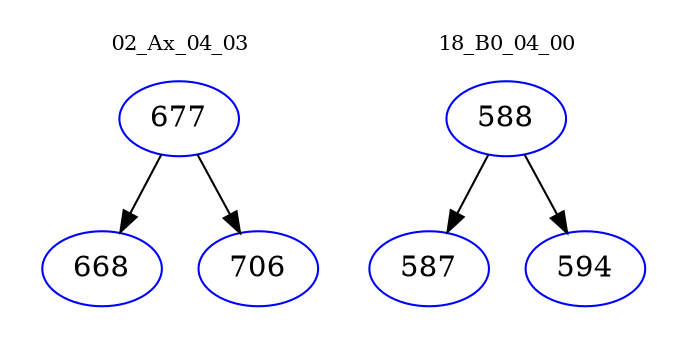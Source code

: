 digraph{
subgraph cluster_0 {
color = white
label = "02_Ax_04_03";
fontsize=10;
T0_677 [label="677", color="blue"]
T0_677 -> T0_668 [color="black"]
T0_668 [label="668", color="blue"]
T0_677 -> T0_706 [color="black"]
T0_706 [label="706", color="blue"]
}
subgraph cluster_1 {
color = white
label = "18_B0_04_00";
fontsize=10;
T1_588 [label="588", color="blue"]
T1_588 -> T1_587 [color="black"]
T1_587 [label="587", color="blue"]
T1_588 -> T1_594 [color="black"]
T1_594 [label="594", color="blue"]
}
}
